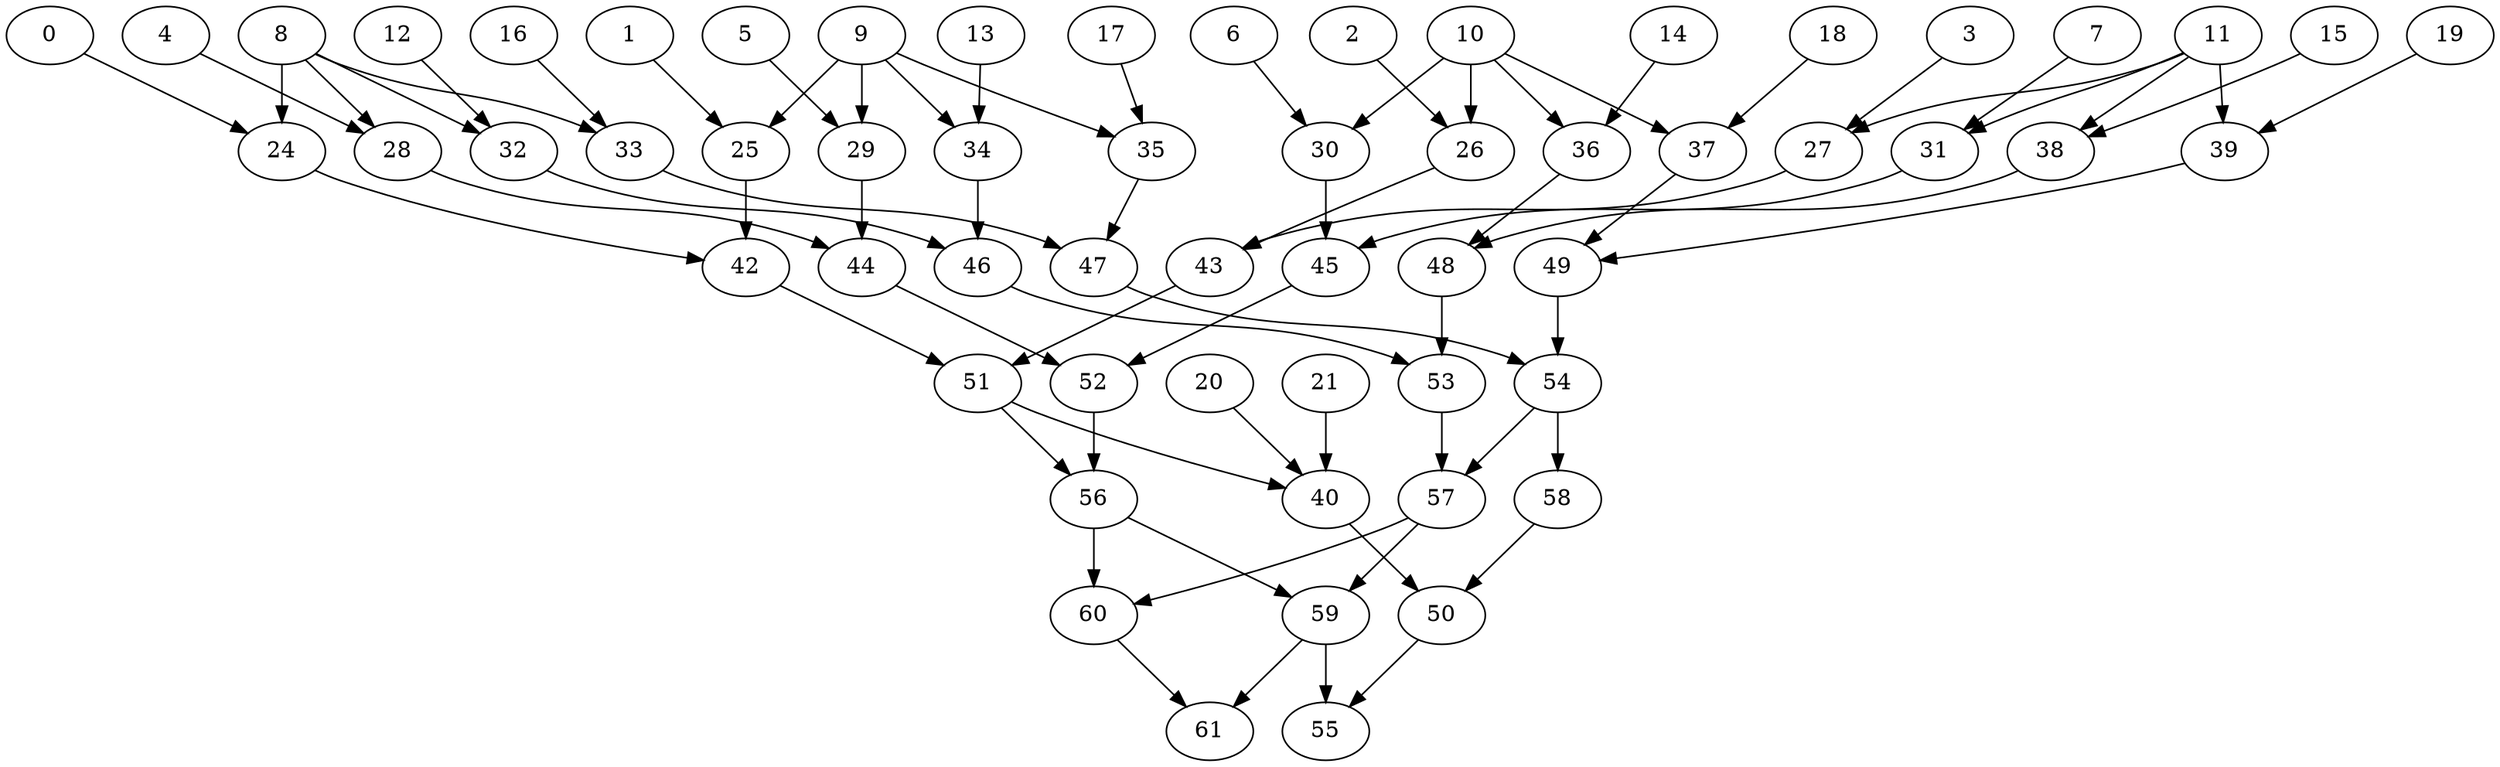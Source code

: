 digraph G {
    0;
    24;
    42;
    1;
    25;
    2;
    26;
    43;
    3;
    27;
    4;
    28;
    44;
    5;
    29;
    6;
    30;
    45;
    7;
    31;
    8;
    32;
    33;
    46;
    47;
    9;
    34;
    35;
    10;
    36;
    37;
    48;
    49;
    11;
    38;
    39;
    12;
    13;
    14;
    15;
    16;
    17;
    18;
    19;
    20;
    40;
    50;
    21;
    51;
    52;
    53;
    54;
    55;
    56;
    57;
    58;
    59;
    60;
    61;
    0 -> 24 [weight=0];
    24 -> 42 [weight=0];
    42 -> 51 [weight=1];
    1 -> 25 [weight=0];
    25 -> 42 [weight=0];
    2 -> 26 [weight=0];
    26 -> 43 [weight=0];
    43 -> 51 [weight=2];
    3 -> 27 [weight=0];
    27 -> 43 [weight=0];
    4 -> 28 [weight=0];
    28 -> 44 [weight=0];
    44 -> 52 [weight=0];
    5 -> 29 [weight=0];
    29 -> 44 [weight=0];
    6 -> 30 [weight=0];
    30 -> 45 [weight=4];
    45 -> 52 [weight=0];
    7 -> 31 [weight=0];
    31 -> 45 [weight=0];
    8 -> 24 [weight=3];
    8 -> 28 [weight=0];
    8 -> 32 [weight=0];
    8 -> 33 [weight=0];
    32 -> 46 [weight=0];
    33 -> 47 [weight=0];
    46 -> 53 [weight=0];
    47 -> 54 [weight=2];
    9 -> 25 [weight=0];
    9 -> 29 [weight=1];
    9 -> 34 [weight=0];
    9 -> 35 [weight=0];
    34 -> 46 [weight=1];
    35 -> 47 [weight=0];
    10 -> 26 [weight=2];
    10 -> 30 [weight=0];
    10 -> 36 [weight=0];
    10 -> 37 [weight=0];
    36 -> 48 [weight=0];
    37 -> 49 [weight=0];
    48 -> 53 [weight=1];
    49 -> 54 [weight=3];
    11 -> 27 [weight=0];
    11 -> 31 [weight=0];
    11 -> 38 [weight=0];
    11 -> 39 [weight=0];
    38 -> 48 [weight=0];
    39 -> 49 [weight=0];
    12 -> 32 [weight=0];
    13 -> 34 [weight=0];
    14 -> 36 [weight=0];
    15 -> 38 [weight=0];
    16 -> 33 [weight=0];
    17 -> 35 [weight=0];
    18 -> 37 [weight=0];
    19 -> 39 [weight=0];
    20 -> 40 [weight=0];
    40 -> 50 [weight=0];
    50 -> 55 [weight=0];
    21 -> 40 [weight=0];
    51 -> 40 [weight=0];
    51 -> 56 [weight=0];
    52 -> 56 [weight=2];
    53 -> 57 [weight=1];
    54 -> 57 [weight=0];
    54 -> 58 [weight=0];
    56 -> 59 [weight=0];
    56 -> 60 [weight=2];
    57 -> 59 [weight=0];
    57 -> 60 [weight=0];
    58 -> 50 [weight=0];
    59 -> 55 [weight=2];
    59 -> 61 [weight=1];
    60 -> 61 [weight=0];
}
